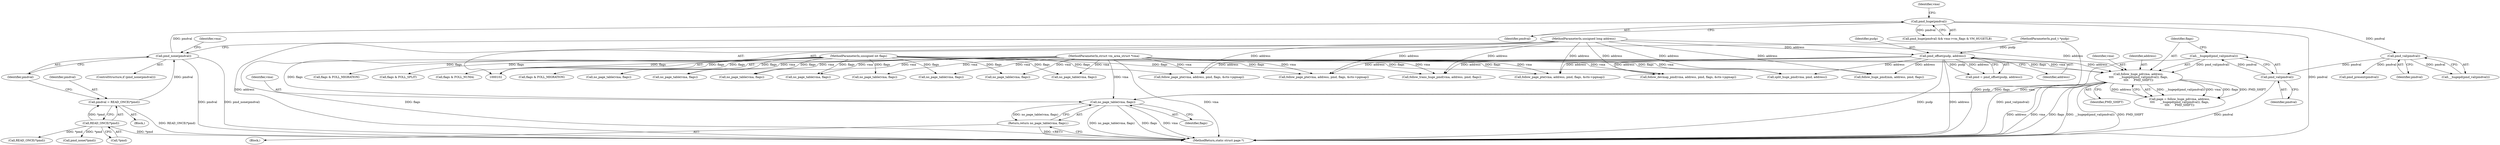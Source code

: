 digraph "0_linux_6b3a707736301c2128ca85ce85fb13f60b5e350a_5@pointer" {
"1000182" [label="(Call,no_page_table(vma, flags))"];
"1000169" [label="(Call,follow_huge_pd(vma, address,\n\t\t\t\t      __hugepd(pmd_val(pmdval)), flags,\n\t\t\t\t      PMD_SHIFT))"];
"1000103" [label="(MethodParameterIn,struct vm_area_struct *vma)"];
"1000121" [label="(Call,pmd_offset(pudp, address))"];
"1000105" [label="(MethodParameterIn,pud_t *pudp)"];
"1000104" [label="(MethodParameterIn,unsigned long address)"];
"1000172" [label="(Call,__hugepd(pmd_val(pmdval)))"];
"1000173" [label="(Call,pmd_val(pmdval))"];
"1000164" [label="(Call,pmd_val(pmdval))"];
"1000138" [label="(Call,pmd_huge(pmdval))"];
"1000130" [label="(Call,pmd_none(pmdval))"];
"1000124" [label="(Call,pmdval = READ_ONCE(*pmd))"];
"1000126" [label="(Call,READ_ONCE(*pmd))"];
"1000106" [label="(MethodParameterIn,unsigned int flags)"];
"1000181" [label="(Return,return no_page_table(vma, flags);)"];
"1000125" [label="(Identifier,pmdval)"];
"1000164" [label="(Call,pmd_val(pmdval))"];
"1000138" [label="(Call,pmd_huge(pmdval))"];
"1000170" [label="(Identifier,vma)"];
"1000165" [label="(Identifier,pmdval)"];
"1000275" [label="(Call,no_page_table(vma, flags))"];
"1000104" [label="(MethodParameterIn,unsigned long address)"];
"1000105" [label="(MethodParameterIn,pud_t *pudp)"];
"1000183" [label="(Identifier,vma)"];
"1000258" [label="(Call,follow_page_pte(vma, address, pmd, flags, &ctx->pgmap))"];
"1000400" [label="(Call,no_page_table(vma, flags))"];
"1000137" [label="(Call,pmd_huge(pmdval) && vma->vm_flags & VM_HUGETLB)"];
"1000163" [label="(Call,__hugepd(pmd_val(pmdval)))"];
"1000286" [label="(Call,pmd_none(*pmd))"];
"1000182" [label="(Call,no_page_table(vma, flags))"];
"1000194" [label="(Call,flags & FOLL_MIGRATION)"];
"1000173" [label="(Call,pmd_val(pmdval))"];
"1000198" [label="(Call,no_page_table(vma, flags))"];
"1000176" [label="(Identifier,PMD_SHIFT)"];
"1000123" [label="(Identifier,address)"];
"1000122" [label="(Identifier,pudp)"];
"1000339" [label="(Call,flags & FOLL_SPLIT)"];
"1000127" [label="(Call,*pmd)"];
"1000269" [label="(Call,flags & FOLL_NUMA)"];
"1000293" [label="(Call,no_page_table(vma, flags))"];
"1000419" [label="(Call,follow_trans_huge_pmd(vma, address, pmd, flags))"];
"1000435" [label="(MethodReturn,static struct page *)"];
"1000158" [label="(Call,no_page_table(vma, flags))"];
"1000106" [label="(MethodParameterIn,unsigned int flags)"];
"1000312" [label="(Call,no_page_table(vma, flags))"];
"1000181" [label="(Return,return no_page_table(vma, flags);)"];
"1000129" [label="(ControlStructure,if (pmd_none(pmdval)))"];
"1000167" [label="(Call,page = follow_huge_pd(vma, address,\n\t\t\t\t      __hugepd(pmd_val(pmdval)), flags,\n\t\t\t\t      PMD_SHIFT))"];
"1000174" [label="(Identifier,pmdval)"];
"1000188" [label="(Call,pmd_present(pmdval))"];
"1000103" [label="(MethodParameterIn,struct vm_area_struct *vma)"];
"1000126" [label="(Call,READ_ONCE(*pmd))"];
"1000119" [label="(Call,pmd = pmd_offset(pudp, address))"];
"1000124" [label="(Call,pmdval = READ_ONCE(*pmd))"];
"1000308" [label="(Call,flags & FOLL_MIGRATION)"];
"1000148" [label="(Call,follow_huge_pmd(mm, address, pmd, flags))"];
"1000184" [label="(Identifier,flags)"];
"1000142" [label="(Identifier,vma)"];
"1000408" [label="(Call,follow_page_pte(vma, address, pmd, flags, &ctx->pgmap))"];
"1000130" [label="(Call,pmd_none(pmdval))"];
"1000169" [label="(Call,follow_huge_pd(vma, address,\n\t\t\t\t      __hugepd(pmd_val(pmdval)), flags,\n\t\t\t\t      PMD_SHIFT))"];
"1000131" [label="(Identifier,pmdval)"];
"1000108" [label="(Block,)"];
"1000237" [label="(Call,follow_devmap_pmd(vma, address, pmd, flags, &ctx->pgmap))"];
"1000134" [label="(Identifier,vma)"];
"1000121" [label="(Call,pmd_offset(pudp, address))"];
"1000329" [label="(Call,follow_page_pte(vma, address, pmd, flags, &ctx->pgmap))"];
"1000171" [label="(Identifier,address)"];
"1000133" [label="(Call,no_page_table(vma, flags))"];
"1000139" [label="(Identifier,pmdval)"];
"1000215" [label="(Call,READ_ONCE(*pmd))"];
"1000175" [label="(Identifier,flags)"];
"1000166" [label="(Block,)"];
"1000172" [label="(Call,__hugepd(pmd_val(pmdval)))"];
"1000222" [label="(Call,no_page_table(vma, flags))"];
"1000358" [label="(Call,split_huge_pmd(vma, pmd, address))"];
"1000182" -> "1000181"  [label="AST: "];
"1000182" -> "1000184"  [label="CFG: "];
"1000183" -> "1000182"  [label="AST: "];
"1000184" -> "1000182"  [label="AST: "];
"1000181" -> "1000182"  [label="CFG: "];
"1000182" -> "1000435"  [label="DDG: no_page_table(vma, flags)"];
"1000182" -> "1000435"  [label="DDG: flags"];
"1000182" -> "1000435"  [label="DDG: vma"];
"1000182" -> "1000181"  [label="DDG: no_page_table(vma, flags)"];
"1000169" -> "1000182"  [label="DDG: vma"];
"1000169" -> "1000182"  [label="DDG: flags"];
"1000103" -> "1000182"  [label="DDG: vma"];
"1000106" -> "1000182"  [label="DDG: flags"];
"1000169" -> "1000167"  [label="AST: "];
"1000169" -> "1000176"  [label="CFG: "];
"1000170" -> "1000169"  [label="AST: "];
"1000171" -> "1000169"  [label="AST: "];
"1000172" -> "1000169"  [label="AST: "];
"1000175" -> "1000169"  [label="AST: "];
"1000176" -> "1000169"  [label="AST: "];
"1000167" -> "1000169"  [label="CFG: "];
"1000169" -> "1000435"  [label="DDG: __hugepd(pmd_val(pmdval))"];
"1000169" -> "1000435"  [label="DDG: PMD_SHIFT"];
"1000169" -> "1000435"  [label="DDG: address"];
"1000169" -> "1000435"  [label="DDG: vma"];
"1000169" -> "1000435"  [label="DDG: flags"];
"1000169" -> "1000167"  [label="DDG: __hugepd(pmd_val(pmdval))"];
"1000169" -> "1000167"  [label="DDG: vma"];
"1000169" -> "1000167"  [label="DDG: flags"];
"1000169" -> "1000167"  [label="DDG: PMD_SHIFT"];
"1000169" -> "1000167"  [label="DDG: address"];
"1000103" -> "1000169"  [label="DDG: vma"];
"1000121" -> "1000169"  [label="DDG: address"];
"1000104" -> "1000169"  [label="DDG: address"];
"1000172" -> "1000169"  [label="DDG: pmd_val(pmdval)"];
"1000106" -> "1000169"  [label="DDG: flags"];
"1000103" -> "1000102"  [label="AST: "];
"1000103" -> "1000435"  [label="DDG: vma"];
"1000103" -> "1000133"  [label="DDG: vma"];
"1000103" -> "1000158"  [label="DDG: vma"];
"1000103" -> "1000198"  [label="DDG: vma"];
"1000103" -> "1000222"  [label="DDG: vma"];
"1000103" -> "1000237"  [label="DDG: vma"];
"1000103" -> "1000258"  [label="DDG: vma"];
"1000103" -> "1000275"  [label="DDG: vma"];
"1000103" -> "1000293"  [label="DDG: vma"];
"1000103" -> "1000312"  [label="DDG: vma"];
"1000103" -> "1000329"  [label="DDG: vma"];
"1000103" -> "1000358"  [label="DDG: vma"];
"1000103" -> "1000400"  [label="DDG: vma"];
"1000103" -> "1000408"  [label="DDG: vma"];
"1000103" -> "1000419"  [label="DDG: vma"];
"1000121" -> "1000119"  [label="AST: "];
"1000121" -> "1000123"  [label="CFG: "];
"1000122" -> "1000121"  [label="AST: "];
"1000123" -> "1000121"  [label="AST: "];
"1000119" -> "1000121"  [label="CFG: "];
"1000121" -> "1000435"  [label="DDG: address"];
"1000121" -> "1000435"  [label="DDG: pudp"];
"1000121" -> "1000119"  [label="DDG: pudp"];
"1000121" -> "1000119"  [label="DDG: address"];
"1000105" -> "1000121"  [label="DDG: pudp"];
"1000104" -> "1000121"  [label="DDG: address"];
"1000121" -> "1000148"  [label="DDG: address"];
"1000121" -> "1000237"  [label="DDG: address"];
"1000121" -> "1000258"  [label="DDG: address"];
"1000121" -> "1000329"  [label="DDG: address"];
"1000121" -> "1000358"  [label="DDG: address"];
"1000121" -> "1000408"  [label="DDG: address"];
"1000121" -> "1000419"  [label="DDG: address"];
"1000105" -> "1000102"  [label="AST: "];
"1000105" -> "1000435"  [label="DDG: pudp"];
"1000104" -> "1000102"  [label="AST: "];
"1000104" -> "1000435"  [label="DDG: address"];
"1000104" -> "1000148"  [label="DDG: address"];
"1000104" -> "1000237"  [label="DDG: address"];
"1000104" -> "1000258"  [label="DDG: address"];
"1000104" -> "1000329"  [label="DDG: address"];
"1000104" -> "1000358"  [label="DDG: address"];
"1000104" -> "1000408"  [label="DDG: address"];
"1000104" -> "1000419"  [label="DDG: address"];
"1000172" -> "1000173"  [label="CFG: "];
"1000173" -> "1000172"  [label="AST: "];
"1000175" -> "1000172"  [label="CFG: "];
"1000172" -> "1000435"  [label="DDG: pmd_val(pmdval)"];
"1000173" -> "1000172"  [label="DDG: pmdval"];
"1000173" -> "1000174"  [label="CFG: "];
"1000174" -> "1000173"  [label="AST: "];
"1000173" -> "1000435"  [label="DDG: pmdval"];
"1000164" -> "1000173"  [label="DDG: pmdval"];
"1000164" -> "1000163"  [label="AST: "];
"1000164" -> "1000165"  [label="CFG: "];
"1000165" -> "1000164"  [label="AST: "];
"1000163" -> "1000164"  [label="CFG: "];
"1000164" -> "1000163"  [label="DDG: pmdval"];
"1000138" -> "1000164"  [label="DDG: pmdval"];
"1000164" -> "1000188"  [label="DDG: pmdval"];
"1000138" -> "1000137"  [label="AST: "];
"1000138" -> "1000139"  [label="CFG: "];
"1000139" -> "1000138"  [label="AST: "];
"1000142" -> "1000138"  [label="CFG: "];
"1000137" -> "1000138"  [label="CFG: "];
"1000138" -> "1000435"  [label="DDG: pmdval"];
"1000138" -> "1000137"  [label="DDG: pmdval"];
"1000130" -> "1000138"  [label="DDG: pmdval"];
"1000130" -> "1000129"  [label="AST: "];
"1000130" -> "1000131"  [label="CFG: "];
"1000131" -> "1000130"  [label="AST: "];
"1000134" -> "1000130"  [label="CFG: "];
"1000139" -> "1000130"  [label="CFG: "];
"1000130" -> "1000435"  [label="DDG: pmd_none(pmdval)"];
"1000130" -> "1000435"  [label="DDG: pmdval"];
"1000124" -> "1000130"  [label="DDG: pmdval"];
"1000124" -> "1000108"  [label="AST: "];
"1000124" -> "1000126"  [label="CFG: "];
"1000125" -> "1000124"  [label="AST: "];
"1000126" -> "1000124"  [label="AST: "];
"1000131" -> "1000124"  [label="CFG: "];
"1000124" -> "1000435"  [label="DDG: READ_ONCE(*pmd)"];
"1000126" -> "1000124"  [label="DDG: *pmd"];
"1000126" -> "1000127"  [label="CFG: "];
"1000127" -> "1000126"  [label="AST: "];
"1000126" -> "1000435"  [label="DDG: *pmd"];
"1000126" -> "1000215"  [label="DDG: *pmd"];
"1000126" -> "1000286"  [label="DDG: *pmd"];
"1000106" -> "1000102"  [label="AST: "];
"1000106" -> "1000435"  [label="DDG: flags"];
"1000106" -> "1000133"  [label="DDG: flags"];
"1000106" -> "1000148"  [label="DDG: flags"];
"1000106" -> "1000158"  [label="DDG: flags"];
"1000106" -> "1000194"  [label="DDG: flags"];
"1000106" -> "1000198"  [label="DDG: flags"];
"1000106" -> "1000222"  [label="DDG: flags"];
"1000106" -> "1000237"  [label="DDG: flags"];
"1000106" -> "1000258"  [label="DDG: flags"];
"1000106" -> "1000269"  [label="DDG: flags"];
"1000106" -> "1000275"  [label="DDG: flags"];
"1000106" -> "1000293"  [label="DDG: flags"];
"1000106" -> "1000308"  [label="DDG: flags"];
"1000106" -> "1000312"  [label="DDG: flags"];
"1000106" -> "1000329"  [label="DDG: flags"];
"1000106" -> "1000339"  [label="DDG: flags"];
"1000106" -> "1000400"  [label="DDG: flags"];
"1000106" -> "1000408"  [label="DDG: flags"];
"1000106" -> "1000419"  [label="DDG: flags"];
"1000181" -> "1000166"  [label="AST: "];
"1000435" -> "1000181"  [label="CFG: "];
"1000181" -> "1000435"  [label="DDG: <RET>"];
}
